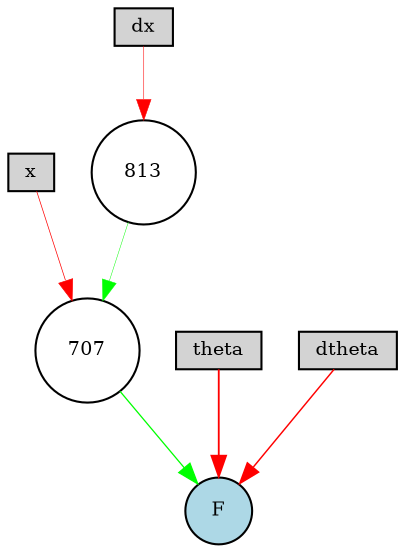 digraph {
	node [fontsize=9 height=0.2 shape=circle width=0.2]
	x [fillcolor=lightgray shape=box style=filled]
	theta [fillcolor=lightgray shape=box style=filled]
	dx [fillcolor=lightgray shape=box style=filled]
	dtheta [fillcolor=lightgray shape=box style=filled]
	F [fillcolor=lightblue style=filled]
	707 [fillcolor=white style=filled]
	813 [fillcolor=white style=filled]
	theta -> F [color=red penwidth=0.8760598891753456 style=solid]
	dtheta -> F [color=red penwidth=0.703250675849147 style=solid]
	707 -> F [color=green penwidth=0.616580452729112 style=solid]
	dx -> 813 [color=red penwidth=0.2567797441454087 style=solid]
	813 -> 707 [color=green penwidth=0.22577354537642091 style=solid]
	x -> 707 [color=red penwidth=0.3427604704868583 style=solid]
}
